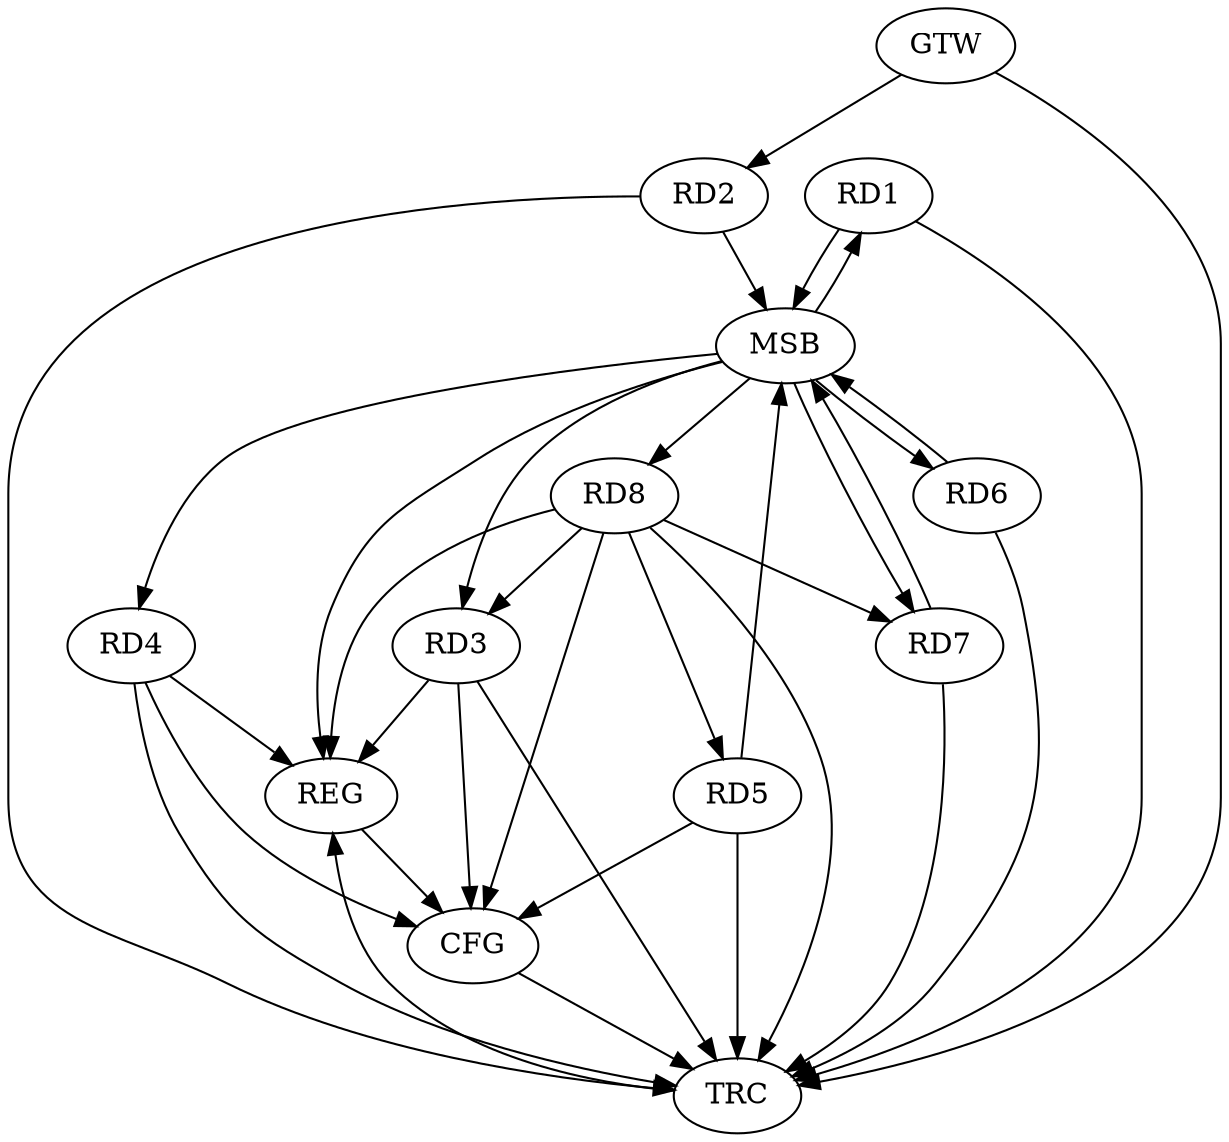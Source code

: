 strict digraph G {
  RD1 [ label="RD1" ];
  RD2 [ label="RD2" ];
  RD3 [ label="RD3" ];
  RD4 [ label="RD4" ];
  RD5 [ label="RD5" ];
  RD6 [ label="RD6" ];
  RD7 [ label="RD7" ];
  RD8 [ label="RD8" ];
  GTW [ label="GTW" ];
  REG [ label="REG" ];
  MSB [ label="MSB" ];
  CFG [ label="CFG" ];
  TRC [ label="TRC" ];
  RD8 -> RD3;
  RD8 -> RD5;
  RD8 -> RD7;
  GTW -> RD2;
  RD3 -> REG;
  RD4 -> REG;
  RD8 -> REG;
  RD1 -> MSB;
  MSB -> RD3;
  MSB -> RD7;
  MSB -> REG;
  RD2 -> MSB;
  RD5 -> MSB;
  MSB -> RD4;
  MSB -> RD6;
  MSB -> RD8;
  RD6 -> MSB;
  RD7 -> MSB;
  MSB -> RD1;
  RD8 -> CFG;
  RD3 -> CFG;
  RD5 -> CFG;
  RD4 -> CFG;
  REG -> CFG;
  RD1 -> TRC;
  RD2 -> TRC;
  RD3 -> TRC;
  RD4 -> TRC;
  RD5 -> TRC;
  RD6 -> TRC;
  RD7 -> TRC;
  RD8 -> TRC;
  GTW -> TRC;
  CFG -> TRC;
  TRC -> REG;
}
